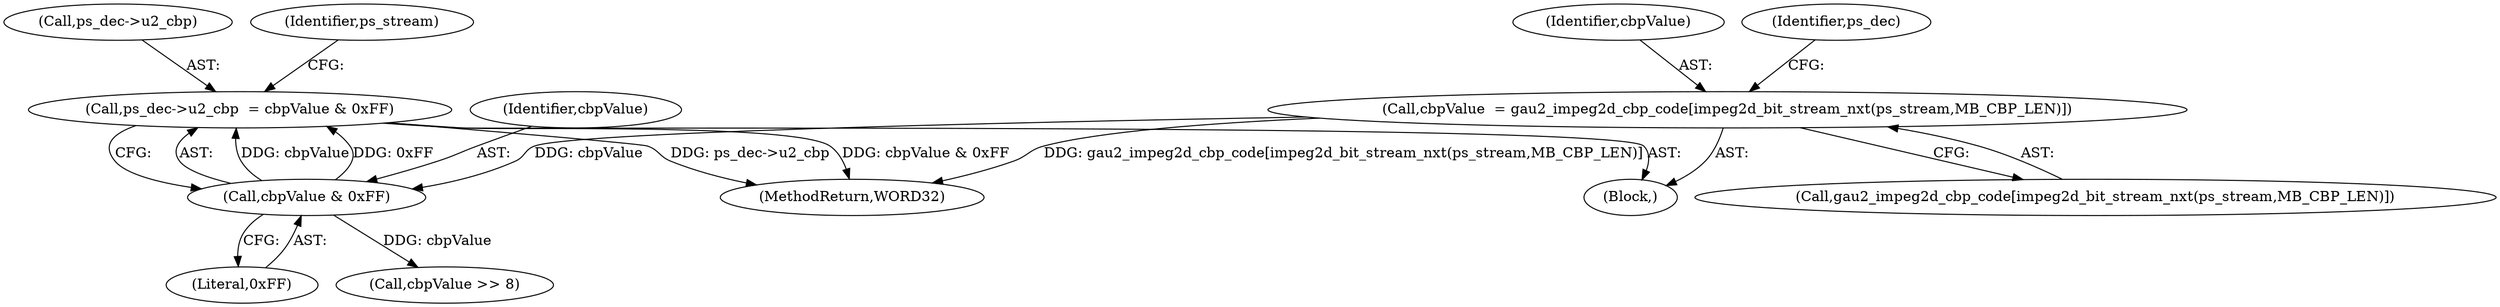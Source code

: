 digraph "0_Android_58a6822d7140137ce957c6d2fc20bae1374186c1_0@pointer" {
"1000527" [label="(Call,ps_dec->u2_cbp  = cbpValue & 0xFF)"];
"1000531" [label="(Call,cbpValue & 0xFF)"];
"1000520" [label="(Call,cbpValue  = gau2_impeg2d_cbp_code[impeg2d_bit_stream_nxt(ps_stream,MB_CBP_LEN)])"];
"1000550" [label="(MethodReturn,WORD32)"];
"1000532" [label="(Identifier,cbpValue)"];
"1000518" [label="(Block,)"];
"1000521" [label="(Identifier,cbpValue)"];
"1000528" [label="(Call,ps_dec->u2_cbp)"];
"1000533" [label="(Literal,0xFF)"];
"1000522" [label="(Call,gau2_impeg2d_cbp_code[impeg2d_bit_stream_nxt(ps_stream,MB_CBP_LEN)])"];
"1000527" [label="(Call,ps_dec->u2_cbp  = cbpValue & 0xFF)"];
"1000520" [label="(Call,cbpValue  = gau2_impeg2d_cbp_code[impeg2d_bit_stream_nxt(ps_stream,MB_CBP_LEN)])"];
"1000529" [label="(Identifier,ps_dec)"];
"1000535" [label="(Identifier,ps_stream)"];
"1000537" [label="(Call,cbpValue >> 8)"];
"1000531" [label="(Call,cbpValue & 0xFF)"];
"1000527" -> "1000518"  [label="AST: "];
"1000527" -> "1000531"  [label="CFG: "];
"1000528" -> "1000527"  [label="AST: "];
"1000531" -> "1000527"  [label="AST: "];
"1000535" -> "1000527"  [label="CFG: "];
"1000527" -> "1000550"  [label="DDG: ps_dec->u2_cbp"];
"1000527" -> "1000550"  [label="DDG: cbpValue & 0xFF"];
"1000531" -> "1000527"  [label="DDG: cbpValue"];
"1000531" -> "1000527"  [label="DDG: 0xFF"];
"1000531" -> "1000533"  [label="CFG: "];
"1000532" -> "1000531"  [label="AST: "];
"1000533" -> "1000531"  [label="AST: "];
"1000520" -> "1000531"  [label="DDG: cbpValue"];
"1000531" -> "1000537"  [label="DDG: cbpValue"];
"1000520" -> "1000518"  [label="AST: "];
"1000520" -> "1000522"  [label="CFG: "];
"1000521" -> "1000520"  [label="AST: "];
"1000522" -> "1000520"  [label="AST: "];
"1000529" -> "1000520"  [label="CFG: "];
"1000520" -> "1000550"  [label="DDG: gau2_impeg2d_cbp_code[impeg2d_bit_stream_nxt(ps_stream,MB_CBP_LEN)]"];
}
